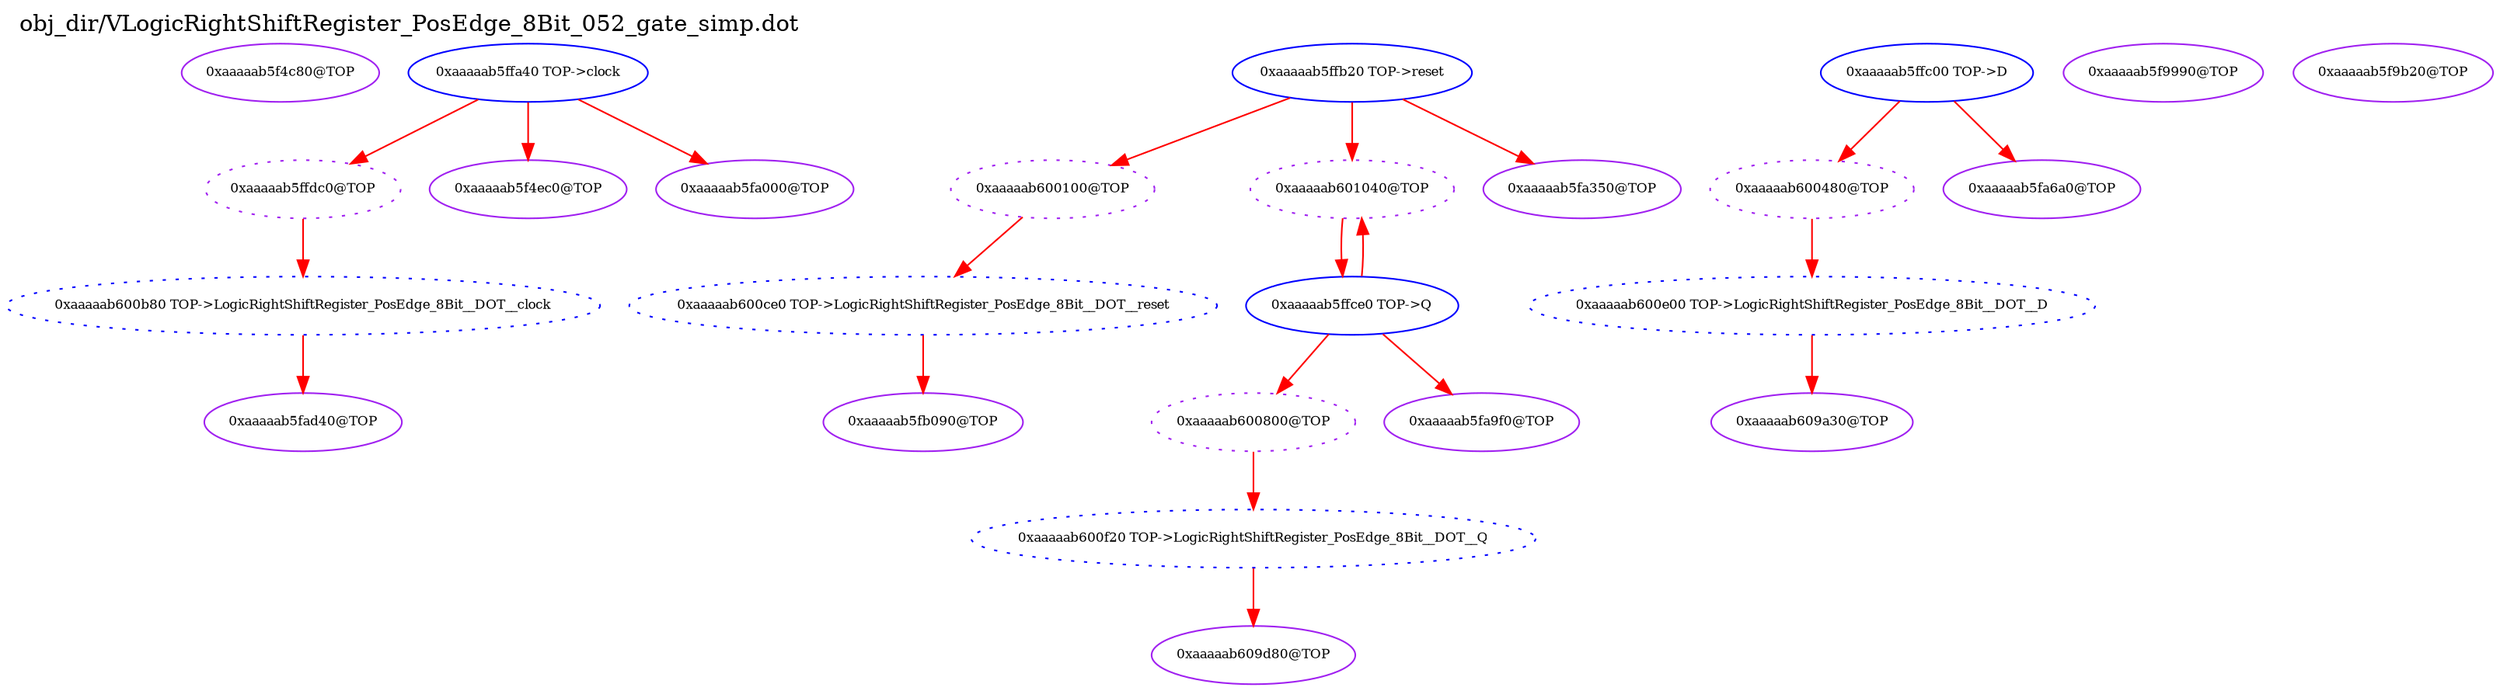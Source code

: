 digraph v3graph {
	graph	[label="obj_dir/VLogicRightShiftRegister_PosEdge_8Bit_052_gate_simp.dot",
		 labelloc=t, labeljust=l,
		 //size="7.5,10",
		 rankdir=TB];
	n0	[fontsize=8 label="0xaaaaab5f4c80@TOP", color=purple];
	n1	[fontsize=8 label="0xaaaaab5ffdc0@TOP", color=purple, style=dotted];
	n2	[fontsize=8 label="0xaaaaab5ffa40 TOP->clock", color=blue];
	n3	[fontsize=8 label="0xaaaaab600b80 TOP->LogicRightShiftRegister_PosEdge_8Bit__DOT__clock", color=blue, style=dotted];
	n4	[fontsize=8 label="0xaaaaab600100@TOP", color=purple, style=dotted];
	n5	[fontsize=8 label="0xaaaaab5ffb20 TOP->reset", color=blue];
	n6	[fontsize=8 label="0xaaaaab600ce0 TOP->LogicRightShiftRegister_PosEdge_8Bit__DOT__reset", color=blue, style=dotted];
	n7	[fontsize=8 label="0xaaaaab600480@TOP", color=purple, style=dotted];
	n8	[fontsize=8 label="0xaaaaab5ffc00 TOP->D", color=blue];
	n9	[fontsize=8 label="0xaaaaab600e00 TOP->LogicRightShiftRegister_PosEdge_8Bit__DOT__D", color=blue, style=dotted];
	n10	[fontsize=8 label="0xaaaaab600800@TOP", color=purple, style=dotted];
	n11	[fontsize=8 label="0xaaaaab5ffce0 TOP->Q", color=blue];
	n12	[fontsize=8 label="0xaaaaab600f20 TOP->LogicRightShiftRegister_PosEdge_8Bit__DOT__Q", color=blue, style=dotted];
	n13	[fontsize=8 label="0xaaaaab5f4ec0@TOP", color=purple];
	n14	[fontsize=8 label="0xaaaaab601040@TOP", color=purple, style=dotted];
	n15	[fontsize=8 label="0xaaaaab5f9990@TOP", color=purple];
	n16	[fontsize=8 label="0xaaaaab5f9b20@TOP", color=purple];
	n17	[fontsize=8 label="0xaaaaab5fa000@TOP", color=purple];
	n18	[fontsize=8 label="0xaaaaab5fa350@TOP", color=purple];
	n19	[fontsize=8 label="0xaaaaab5fa6a0@TOP", color=purple];
	n20	[fontsize=8 label="0xaaaaab5fa9f0@TOP", color=purple];
	n21	[fontsize=8 label="0xaaaaab5fad40@TOP", color=purple];
	n22	[fontsize=8 label="0xaaaaab5fb090@TOP", color=purple];
	n23	[fontsize=8 label="0xaaaaab609a30@TOP", color=purple];
	n24	[fontsize=8 label="0xaaaaab609d80@TOP", color=purple];
	n1 -> n3 [fontsize=8 label="" weight=1 color=red];
	n2 -> n1 [fontsize=8 label="" weight=1 color=red];
	n2 -> n13 [fontsize=8 label="" weight=1 color=red];
	n2 -> n17 [fontsize=8 label="" weight=1 color=red];
	n3 -> n21 [fontsize=8 label="" weight=1 color=red];
	n4 -> n6 [fontsize=8 label="" weight=1 color=red];
	n5 -> n4 [fontsize=8 label="" weight=1 color=red];
	n5 -> n14 [fontsize=8 label="" weight=1 color=red];
	n5 -> n18 [fontsize=8 label="" weight=1 color=red];
	n6 -> n22 [fontsize=8 label="" weight=1 color=red];
	n7 -> n9 [fontsize=8 label="" weight=1 color=red];
	n8 -> n7 [fontsize=8 label="" weight=1 color=red];
	n8 -> n19 [fontsize=8 label="" weight=1 color=red];
	n9 -> n23 [fontsize=8 label="" weight=1 color=red];
	n10 -> n12 [fontsize=8 label="" weight=1 color=red];
	n11 -> n10 [fontsize=8 label="" weight=1 color=red];
	n11 -> n14 [fontsize=8 label="" weight=1 color=red];
	n11 -> n20 [fontsize=8 label="" weight=1 color=red];
	n12 -> n24 [fontsize=8 label="" weight=1 color=red];
	n14 -> n11 [fontsize=8 label="" weight=1 color=red];
}
